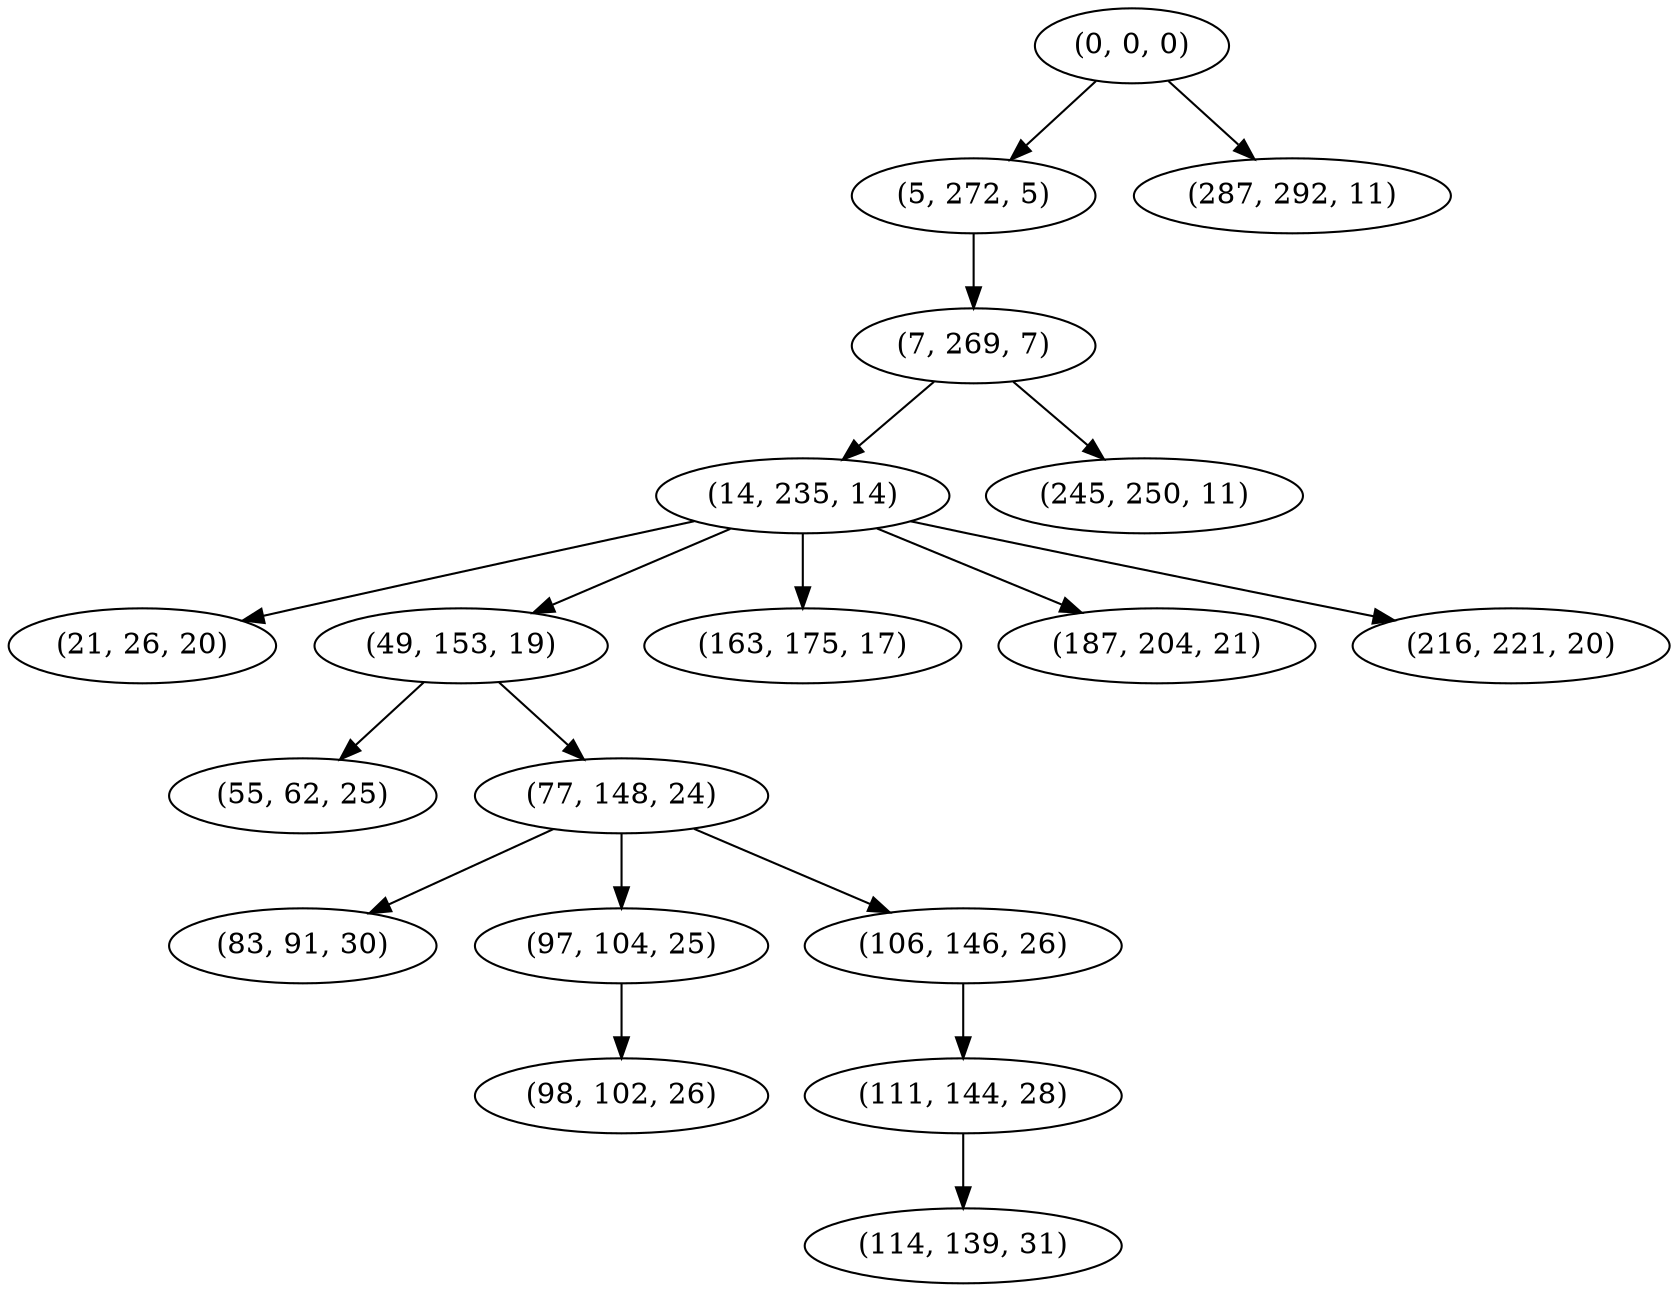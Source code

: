 digraph tree {
    "(0, 0, 0)";
    "(5, 272, 5)";
    "(7, 269, 7)";
    "(14, 235, 14)";
    "(21, 26, 20)";
    "(49, 153, 19)";
    "(55, 62, 25)";
    "(77, 148, 24)";
    "(83, 91, 30)";
    "(97, 104, 25)";
    "(98, 102, 26)";
    "(106, 146, 26)";
    "(111, 144, 28)";
    "(114, 139, 31)";
    "(163, 175, 17)";
    "(187, 204, 21)";
    "(216, 221, 20)";
    "(245, 250, 11)";
    "(287, 292, 11)";
    "(0, 0, 0)" -> "(5, 272, 5)";
    "(0, 0, 0)" -> "(287, 292, 11)";
    "(5, 272, 5)" -> "(7, 269, 7)";
    "(7, 269, 7)" -> "(14, 235, 14)";
    "(7, 269, 7)" -> "(245, 250, 11)";
    "(14, 235, 14)" -> "(21, 26, 20)";
    "(14, 235, 14)" -> "(49, 153, 19)";
    "(14, 235, 14)" -> "(163, 175, 17)";
    "(14, 235, 14)" -> "(187, 204, 21)";
    "(14, 235, 14)" -> "(216, 221, 20)";
    "(49, 153, 19)" -> "(55, 62, 25)";
    "(49, 153, 19)" -> "(77, 148, 24)";
    "(77, 148, 24)" -> "(83, 91, 30)";
    "(77, 148, 24)" -> "(97, 104, 25)";
    "(77, 148, 24)" -> "(106, 146, 26)";
    "(97, 104, 25)" -> "(98, 102, 26)";
    "(106, 146, 26)" -> "(111, 144, 28)";
    "(111, 144, 28)" -> "(114, 139, 31)";
}

